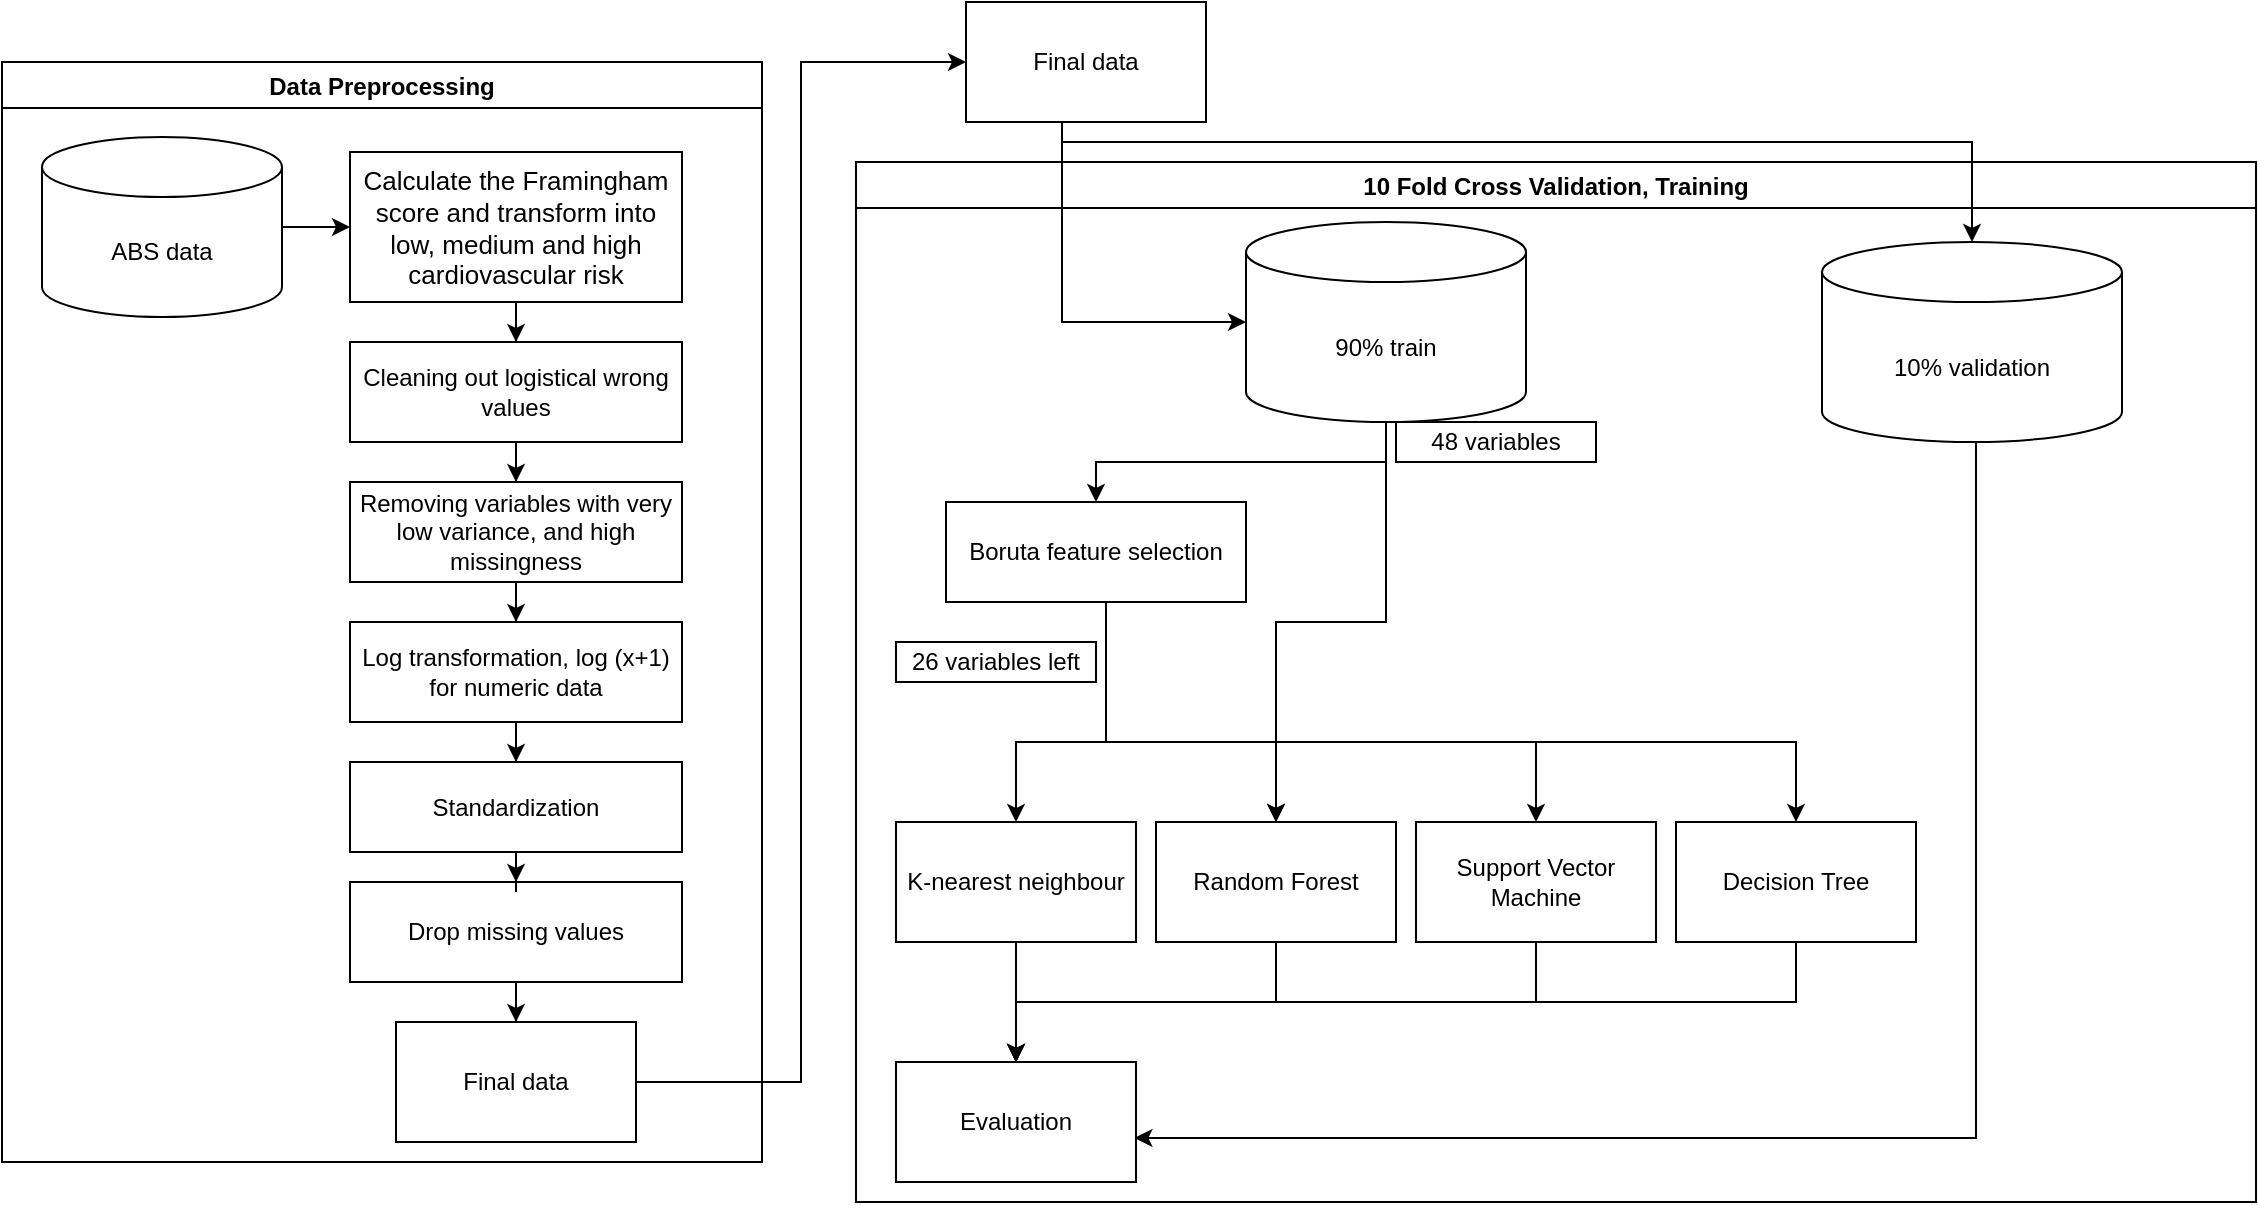 <mxfile version="15.4.0" type="device"><diagram id="6JwOOkVI3VHzCs9xDrEu" name="第 1 页"><mxGraphModel dx="1102" dy="773" grid="1" gridSize="10" guides="1" tooltips="1" connect="1" arrows="1" fold="1" page="1" pageScale="1" pageWidth="827" pageHeight="1169" math="0" shadow="0"><root><mxCell id="0"/><mxCell id="1" parent="0"/><mxCell id="XvilqyEacq1Z8NLUrIj8-3" value="10 Fold Cross Validation, Training" style="swimlane;" parent="1" vertex="1"><mxGeometry x="827" y="220" width="700" height="520" as="geometry"><mxRectangle x="820" y="240" width="130" height="23" as="alternateBounds"/></mxGeometry></mxCell><mxCell id="XvilqyEacq1Z8NLUrIj8-26" style="edgeStyle=orthogonalEdgeStyle;rounded=0;orthogonalLoop=1;jettySize=auto;html=1;entryX=0.5;entryY=0;entryDx=0;entryDy=0;" parent="XvilqyEacq1Z8NLUrIj8-3" source="XvilqyEacq1Z8NLUrIj8-6" target="F9IQOlqLhaAB8WFnPS0s-3" edge="1"><mxGeometry relative="1" as="geometry"/></mxCell><mxCell id="UClBmotRzs4_9cv0iR9Z-2" style="edgeStyle=orthogonalEdgeStyle;rounded=0;orthogonalLoop=1;jettySize=auto;html=1;entryX=0.5;entryY=0;entryDx=0;entryDy=0;" parent="XvilqyEacq1Z8NLUrIj8-3" source="XvilqyEacq1Z8NLUrIj8-6" target="XvilqyEacq1Z8NLUrIj8-16" edge="1"><mxGeometry relative="1" as="geometry"/></mxCell><mxCell id="XvilqyEacq1Z8NLUrIj8-6" value="90% train" style="shape=cylinder3;whiteSpace=wrap;html=1;boundedLbl=1;backgroundOutline=1;size=15;" parent="XvilqyEacq1Z8NLUrIj8-3" vertex="1"><mxGeometry x="195" y="30" width="140" height="100" as="geometry"/></mxCell><mxCell id="XvilqyEacq1Z8NLUrIj8-32" style="edgeStyle=orthogonalEdgeStyle;rounded=0;orthogonalLoop=1;jettySize=auto;html=1;entryX=0.993;entryY=0.625;entryDx=0;entryDy=0;entryPerimeter=0;" parent="XvilqyEacq1Z8NLUrIj8-3" source="XvilqyEacq1Z8NLUrIj8-7" target="XvilqyEacq1Z8NLUrIj8-20" edge="1"><mxGeometry relative="1" as="geometry"><Array as="points"><mxPoint x="560" y="488"/><mxPoint x="139" y="488"/></Array></mxGeometry></mxCell><mxCell id="XvilqyEacq1Z8NLUrIj8-7" value="10% validation" style="shape=cylinder3;whiteSpace=wrap;html=1;boundedLbl=1;backgroundOutline=1;size=15;" parent="XvilqyEacq1Z8NLUrIj8-3" vertex="1"><mxGeometry x="483" y="40" width="150" height="100" as="geometry"/></mxCell><mxCell id="XvilqyEacq1Z8NLUrIj8-33" style="edgeStyle=orthogonalEdgeStyle;rounded=0;orthogonalLoop=1;jettySize=auto;html=1;" parent="XvilqyEacq1Z8NLUrIj8-3" source="XvilqyEacq1Z8NLUrIj8-14" target="XvilqyEacq1Z8NLUrIj8-20" edge="1"><mxGeometry relative="1" as="geometry"/></mxCell><mxCell id="XvilqyEacq1Z8NLUrIj8-14" value="K-nearest neighbour" style="rounded=0;whiteSpace=wrap;html=1;" parent="XvilqyEacq1Z8NLUrIj8-3" vertex="1"><mxGeometry x="20" y="330" width="120" height="60" as="geometry"/></mxCell><mxCell id="XvilqyEacq1Z8NLUrIj8-34" style="edgeStyle=orthogonalEdgeStyle;rounded=0;orthogonalLoop=1;jettySize=auto;html=1;entryX=0.5;entryY=0;entryDx=0;entryDy=0;" parent="XvilqyEacq1Z8NLUrIj8-3" source="XvilqyEacq1Z8NLUrIj8-16" target="XvilqyEacq1Z8NLUrIj8-20" edge="1"><mxGeometry relative="1" as="geometry"><Array as="points"><mxPoint x="210" y="420"/><mxPoint x="80" y="420"/></Array></mxGeometry></mxCell><mxCell id="XvilqyEacq1Z8NLUrIj8-16" value="Random Forest" style="rounded=0;whiteSpace=wrap;html=1;" parent="XvilqyEacq1Z8NLUrIj8-3" vertex="1"><mxGeometry x="150" y="330" width="120" height="60" as="geometry"/></mxCell><mxCell id="XvilqyEacq1Z8NLUrIj8-36" style="edgeStyle=orthogonalEdgeStyle;rounded=0;orthogonalLoop=1;jettySize=auto;html=1;entryX=0.5;entryY=0;entryDx=0;entryDy=0;" parent="XvilqyEacq1Z8NLUrIj8-3" source="XvilqyEacq1Z8NLUrIj8-17" target="XvilqyEacq1Z8NLUrIj8-20" edge="1"><mxGeometry relative="1" as="geometry"><Array as="points"><mxPoint x="470" y="420"/><mxPoint x="80" y="420"/></Array></mxGeometry></mxCell><mxCell id="XvilqyEacq1Z8NLUrIj8-17" value="Decision Tree" style="rounded=0;whiteSpace=wrap;html=1;" parent="XvilqyEacq1Z8NLUrIj8-3" vertex="1"><mxGeometry x="410" y="330" width="120" height="60" as="geometry"/></mxCell><mxCell id="XvilqyEacq1Z8NLUrIj8-35" style="edgeStyle=orthogonalEdgeStyle;rounded=0;orthogonalLoop=1;jettySize=auto;html=1;" parent="XvilqyEacq1Z8NLUrIj8-3" source="XvilqyEacq1Z8NLUrIj8-18" target="XvilqyEacq1Z8NLUrIj8-20" edge="1"><mxGeometry relative="1" as="geometry"><Array as="points"><mxPoint x="340" y="420"/><mxPoint x="80" y="420"/></Array></mxGeometry></mxCell><mxCell id="XvilqyEacq1Z8NLUrIj8-18" value="Support Vector Machine" style="rounded=0;whiteSpace=wrap;html=1;" parent="XvilqyEacq1Z8NLUrIj8-3" vertex="1"><mxGeometry x="280" y="330" width="120" height="60" as="geometry"/></mxCell><mxCell id="XvilqyEacq1Z8NLUrIj8-28" style="edgeStyle=orthogonalEdgeStyle;rounded=0;orthogonalLoop=1;jettySize=auto;html=1;" parent="XvilqyEacq1Z8NLUrIj8-3" source="F9IQOlqLhaAB8WFnPS0s-3" target="XvilqyEacq1Z8NLUrIj8-14" edge="1"><mxGeometry relative="1" as="geometry"><Array as="points"><mxPoint x="125" y="290"/><mxPoint x="80" y="290"/></Array></mxGeometry></mxCell><mxCell id="XvilqyEacq1Z8NLUrIj8-29" style="edgeStyle=orthogonalEdgeStyle;rounded=0;orthogonalLoop=1;jettySize=auto;html=1;entryX=0.5;entryY=0;entryDx=0;entryDy=0;exitX=0.62;exitY=1;exitDx=0;exitDy=0;exitPerimeter=0;" parent="XvilqyEacq1Z8NLUrIj8-3" source="F9IQOlqLhaAB8WFnPS0s-3" target="XvilqyEacq1Z8NLUrIj8-16" edge="1"><mxGeometry relative="1" as="geometry"><mxPoint x="293" y="260" as="sourcePoint"/><Array as="points"><mxPoint x="125" y="220"/><mxPoint x="125" y="290"/><mxPoint x="210" y="290"/></Array></mxGeometry></mxCell><mxCell id="XvilqyEacq1Z8NLUrIj8-30" style="edgeStyle=orthogonalEdgeStyle;rounded=0;orthogonalLoop=1;jettySize=auto;html=1;entryX=0.5;entryY=0;entryDx=0;entryDy=0;" parent="XvilqyEacq1Z8NLUrIj8-3" source="F9IQOlqLhaAB8WFnPS0s-3" target="XvilqyEacq1Z8NLUrIj8-18" edge="1"><mxGeometry relative="1" as="geometry"><Array as="points"><mxPoint x="125" y="290"/><mxPoint x="340" y="290"/></Array></mxGeometry></mxCell><mxCell id="XvilqyEacq1Z8NLUrIj8-31" style="edgeStyle=orthogonalEdgeStyle;rounded=0;orthogonalLoop=1;jettySize=auto;html=1;" parent="XvilqyEacq1Z8NLUrIj8-3" source="F9IQOlqLhaAB8WFnPS0s-3" target="XvilqyEacq1Z8NLUrIj8-17" edge="1"><mxGeometry relative="1" as="geometry"><Array as="points"><mxPoint x="125" y="290"/><mxPoint x="470" y="290"/></Array></mxGeometry></mxCell><mxCell id="F9IQOlqLhaAB8WFnPS0s-3" value="Boruta feature selection" style="rounded=0;whiteSpace=wrap;html=1;" parent="XvilqyEacq1Z8NLUrIj8-3" vertex="1"><mxGeometry x="45" y="170" width="150" height="50" as="geometry"/></mxCell><mxCell id="F9IQOlqLhaAB8WFnPS0s-5" value="26 variables left" style="rounded=0;whiteSpace=wrap;html=1;" parent="XvilqyEacq1Z8NLUrIj8-3" vertex="1"><mxGeometry x="20" y="240" width="100" height="20" as="geometry"/></mxCell><mxCell id="XvilqyEacq1Z8NLUrIj8-20" value="Evaluation" style="rounded=0;whiteSpace=wrap;html=1;" parent="XvilqyEacq1Z8NLUrIj8-3" vertex="1"><mxGeometry x="20" y="450" width="120" height="60" as="geometry"/></mxCell><mxCell id="5dHPTVZTmbiLUK24MTlA-1" value="48&amp;nbsp;variables&lt;br&gt;" style="rounded=0;whiteSpace=wrap;html=1;" parent="XvilqyEacq1Z8NLUrIj8-3" vertex="1"><mxGeometry x="270" y="130" width="100" height="20" as="geometry"/></mxCell><mxCell id="XvilqyEacq1Z8NLUrIj8-11" value="Data Preprocessing" style="swimlane;" parent="1" vertex="1"><mxGeometry x="400" y="170" width="380" height="550" as="geometry"/></mxCell><mxCell id="XvilqyEacq1Z8NLUrIj8-21" style="edgeStyle=orthogonalEdgeStyle;rounded=0;orthogonalLoop=1;jettySize=auto;html=1;entryX=0.5;entryY=0;entryDx=0;entryDy=0;" parent="XvilqyEacq1Z8NLUrIj8-11" source="XvilqyEacq1Z8NLUrIj8-5" target="XvilqyEacq1Z8NLUrIj8-13" edge="1"><mxGeometry relative="1" as="geometry"/></mxCell><mxCell id="XvilqyEacq1Z8NLUrIj8-5" value="&lt;p style=&quot;font-size: 13px&quot;&gt;Calculate the Framingham score and transform into low, medium and high cardiovascular risk&lt;/p&gt;" style="rounded=0;whiteSpace=wrap;html=1;" parent="XvilqyEacq1Z8NLUrIj8-11" vertex="1"><mxGeometry x="174" y="45" width="166" height="75" as="geometry"/></mxCell><mxCell id="CVmpTww8rgUKwv-1UOfO-2" style="edgeStyle=orthogonalEdgeStyle;rounded=0;orthogonalLoop=1;jettySize=auto;html=1;entryX=0.5;entryY=0;entryDx=0;entryDy=0;" parent="XvilqyEacq1Z8NLUrIj8-11" source="F9IQOlqLhaAB8WFnPS0s-1" target="CVmpTww8rgUKwv-1UOfO-1" edge="1"><mxGeometry relative="1" as="geometry"/></mxCell><mxCell id="F9IQOlqLhaAB8WFnPS0s-1" value="Log transformation, log (x+1)&lt;br&gt;for numeric data" style="rounded=0;whiteSpace=wrap;html=1;" parent="XvilqyEacq1Z8NLUrIj8-11" vertex="1"><mxGeometry x="174" y="280" width="166" height="50" as="geometry"/></mxCell><mxCell id="F9IQOlqLhaAB8WFnPS0s-8" value="Final data" style="rounded=0;whiteSpace=wrap;html=1;" parent="XvilqyEacq1Z8NLUrIj8-11" vertex="1"><mxGeometry x="197" y="480" width="120" height="60" as="geometry"/></mxCell><mxCell id="CVmpTww8rgUKwv-1UOfO-6" style="edgeStyle=orthogonalEdgeStyle;rounded=0;orthogonalLoop=1;jettySize=auto;html=1;entryX=0;entryY=0.5;entryDx=0;entryDy=0;" parent="XvilqyEacq1Z8NLUrIj8-11" source="F9IQOlqLhaAB8WFnPS0s-2" target="XvilqyEacq1Z8NLUrIj8-5" edge="1"><mxGeometry relative="1" as="geometry"/></mxCell><mxCell id="F9IQOlqLhaAB8WFnPS0s-2" value="ABS data" style="shape=cylinder3;whiteSpace=wrap;html=1;boundedLbl=1;backgroundOutline=1;size=15;" parent="XvilqyEacq1Z8NLUrIj8-11" vertex="1"><mxGeometry x="20" y="37.5" width="120" height="90" as="geometry"/></mxCell><mxCell id="CVmpTww8rgUKwv-1UOfO-5" style="edgeStyle=orthogonalEdgeStyle;rounded=0;orthogonalLoop=1;jettySize=auto;html=1;entryX=0.5;entryY=0;entryDx=0;entryDy=0;" parent="XvilqyEacq1Z8NLUrIj8-11" source="XvilqyEacq1Z8NLUrIj8-12" target="F9IQOlqLhaAB8WFnPS0s-8" edge="1"><mxGeometry relative="1" as="geometry"/></mxCell><mxCell id="XvilqyEacq1Z8NLUrIj8-12" value="Drop missing values" style="rounded=0;whiteSpace=wrap;html=1;" parent="XvilqyEacq1Z8NLUrIj8-11" vertex="1"><mxGeometry x="174" y="410" width="166" height="50" as="geometry"/></mxCell><mxCell id="5dHPTVZTmbiLUK24MTlA-6" style="edgeStyle=orthogonalEdgeStyle;rounded=0;orthogonalLoop=1;jettySize=auto;html=1;entryX=0.5;entryY=0;entryDx=0;entryDy=0;" parent="XvilqyEacq1Z8NLUrIj8-11" source="XvilqyEacq1Z8NLUrIj8-13" target="5dHPTVZTmbiLUK24MTlA-5" edge="1"><mxGeometry relative="1" as="geometry"/></mxCell><mxCell id="XvilqyEacq1Z8NLUrIj8-13" value="Cleaning out logistical wrong values" style="rounded=0;whiteSpace=wrap;html=1;" parent="XvilqyEacq1Z8NLUrIj8-11" vertex="1"><mxGeometry x="174" y="140" width="166" height="50" as="geometry"/></mxCell><mxCell id="CVmpTww8rgUKwv-1UOfO-4" style="edgeStyle=orthogonalEdgeStyle;rounded=0;orthogonalLoop=1;jettySize=auto;html=1;entryX=0.5;entryY=0;entryDx=0;entryDy=0;" parent="XvilqyEacq1Z8NLUrIj8-11" source="CVmpTww8rgUKwv-1UOfO-1" target="XvilqyEacq1Z8NLUrIj8-12" edge="1"><mxGeometry relative="1" as="geometry"/></mxCell><mxCell id="CVmpTww8rgUKwv-1UOfO-1" value="Standardization" style="rounded=0;whiteSpace=wrap;html=1;" parent="XvilqyEacq1Z8NLUrIj8-11" vertex="1"><mxGeometry x="174" y="350" width="166" height="45" as="geometry"/></mxCell><mxCell id="5dHPTVZTmbiLUK24MTlA-7" style="edgeStyle=orthogonalEdgeStyle;rounded=0;orthogonalLoop=1;jettySize=auto;html=1;entryX=0.5;entryY=0;entryDx=0;entryDy=0;" parent="XvilqyEacq1Z8NLUrIj8-11" source="5dHPTVZTmbiLUK24MTlA-5" target="F9IQOlqLhaAB8WFnPS0s-1" edge="1"><mxGeometry relative="1" as="geometry"/></mxCell><mxCell id="5dHPTVZTmbiLUK24MTlA-5" value="Removing variables with very low variance, and high missingness" style="rounded=0;whiteSpace=wrap;html=1;" parent="XvilqyEacq1Z8NLUrIj8-11" vertex="1"><mxGeometry x="174" y="210" width="166" height="50" as="geometry"/></mxCell><mxCell id="5dHPTVZTmbiLUK24MTlA-3" style="edgeStyle=orthogonalEdgeStyle;rounded=0;orthogonalLoop=1;jettySize=auto;html=1;" parent="1" source="5dHPTVZTmbiLUK24MTlA-2" target="XvilqyEacq1Z8NLUrIj8-6" edge="1"><mxGeometry relative="1" as="geometry"><Array as="points"><mxPoint x="930" y="300"/></Array></mxGeometry></mxCell><mxCell id="5dHPTVZTmbiLUK24MTlA-4" style="edgeStyle=orthogonalEdgeStyle;rounded=0;orthogonalLoop=1;jettySize=auto;html=1;entryX=0.5;entryY=0;entryDx=0;entryDy=0;entryPerimeter=0;" parent="1" source="5dHPTVZTmbiLUK24MTlA-2" target="XvilqyEacq1Z8NLUrIj8-7" edge="1"><mxGeometry relative="1" as="geometry"><Array as="points"><mxPoint x="930" y="210"/><mxPoint x="1385" y="210"/></Array></mxGeometry></mxCell><mxCell id="5dHPTVZTmbiLUK24MTlA-2" value="Final data" style="rounded=0;whiteSpace=wrap;html=1;" parent="1" vertex="1"><mxGeometry x="882" y="140" width="120" height="60" as="geometry"/></mxCell><mxCell id="9_zV77uX5UzxdcnlyHN--1" style="edgeStyle=orthogonalEdgeStyle;rounded=0;orthogonalLoop=1;jettySize=auto;html=1;entryX=0;entryY=0.5;entryDx=0;entryDy=0;" parent="1" source="F9IQOlqLhaAB8WFnPS0s-8" target="5dHPTVZTmbiLUK24MTlA-2" edge="1"><mxGeometry relative="1" as="geometry"/></mxCell></root></mxGraphModel></diagram></mxfile>